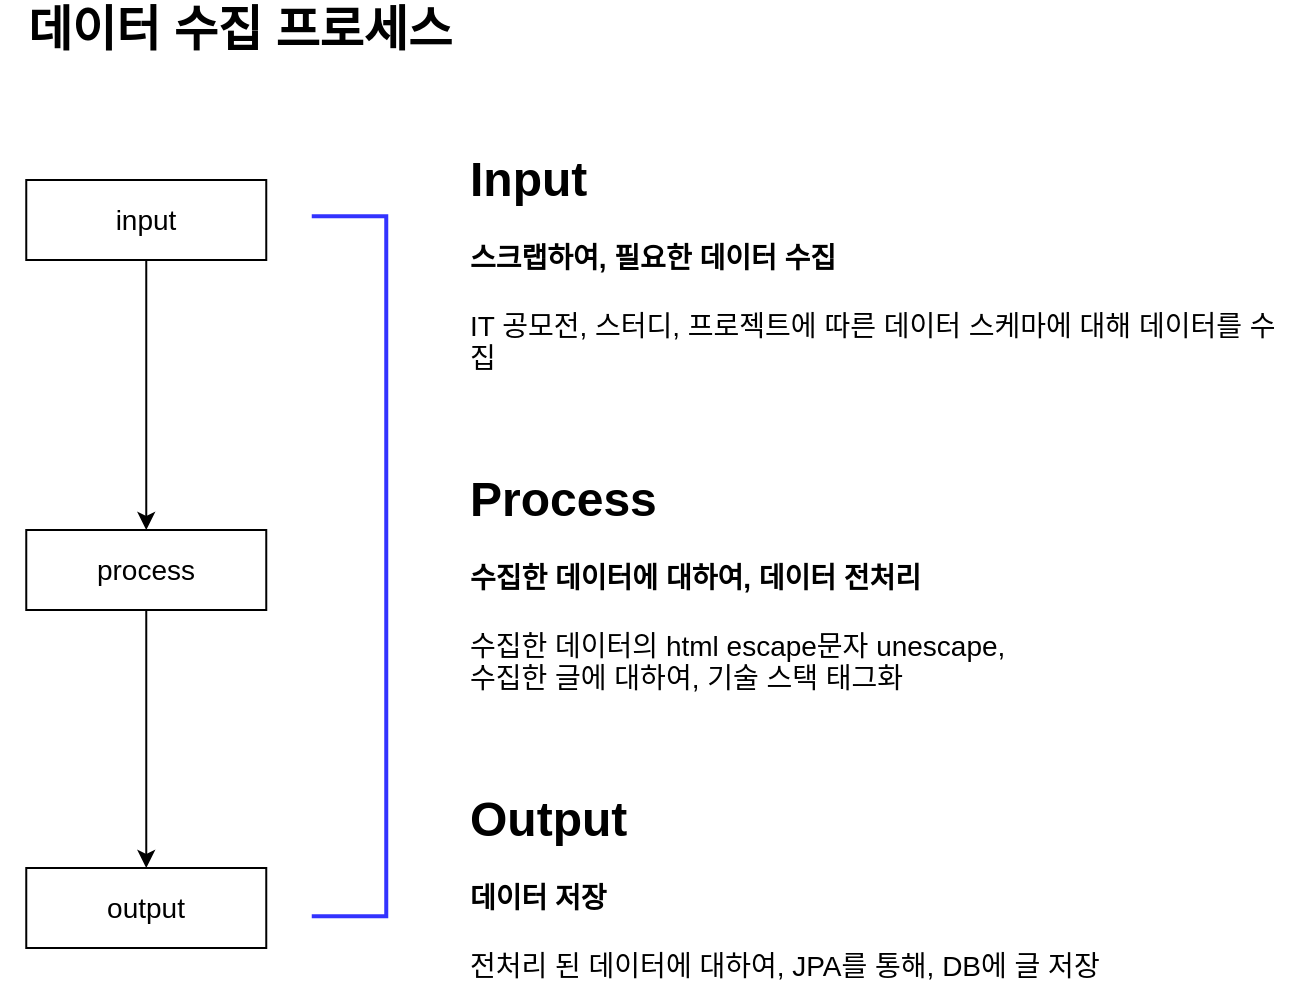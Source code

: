 <mxfile version="22.0.6" type="device">
  <diagram id="tF9ujNriHDNZFKITmosS" name="페이지-1">
    <mxGraphModel dx="957" dy="892" grid="1" gridSize="10" guides="1" tooltips="1" connect="1" arrows="1" fold="1" page="1" pageScale="1" pageWidth="827" pageHeight="1169" math="0" shadow="0">
      <root>
        <mxCell id="0" />
        <mxCell id="1" parent="0" />
        <mxCell id="z7QD32nlu3vgzuqyRWg1-1" value="&lt;font style=&quot;font-size: 24px;&quot;&gt;데이터 수집 프로세스&lt;/font&gt;" style="text;html=1;strokeColor=none;fillColor=none;align=center;verticalAlign=middle;whiteSpace=wrap;rounded=0;fontSize=20;fontStyle=1" vertex="1" parent="1">
          <mxGeometry x="150" y="30" width="240" height="30" as="geometry" />
        </mxCell>
        <mxCell id="z7QD32nlu3vgzuqyRWg1-5" style="edgeStyle=orthogonalEdgeStyle;rounded=0;orthogonalLoop=1;jettySize=auto;html=1;entryX=0.5;entryY=0;entryDx=0;entryDy=0;" edge="1" parent="1" source="z7QD32nlu3vgzuqyRWg1-2" target="z7QD32nlu3vgzuqyRWg1-3">
          <mxGeometry relative="1" as="geometry" />
        </mxCell>
        <mxCell id="z7QD32nlu3vgzuqyRWg1-2" value="input" style="rounded=0;whiteSpace=wrap;html=1;fontSize=14;" vertex="1" parent="1">
          <mxGeometry x="163.13" y="120" width="120" height="40" as="geometry" />
        </mxCell>
        <mxCell id="z7QD32nlu3vgzuqyRWg1-6" style="edgeStyle=orthogonalEdgeStyle;rounded=0;orthogonalLoop=1;jettySize=auto;html=1;entryX=0.5;entryY=0;entryDx=0;entryDy=0;" edge="1" parent="1" source="z7QD32nlu3vgzuqyRWg1-3" target="z7QD32nlu3vgzuqyRWg1-4">
          <mxGeometry relative="1" as="geometry" />
        </mxCell>
        <mxCell id="z7QD32nlu3vgzuqyRWg1-3" value="process" style="rounded=0;whiteSpace=wrap;html=1;fontSize=14;" vertex="1" parent="1">
          <mxGeometry x="163.13" y="295" width="120" height="40" as="geometry" />
        </mxCell>
        <mxCell id="z7QD32nlu3vgzuqyRWg1-4" value="output" style="rounded=0;whiteSpace=wrap;html=1;fontSize=14;" vertex="1" parent="1">
          <mxGeometry x="163.13" y="464" width="120" height="40" as="geometry" />
        </mxCell>
        <mxCell id="z7QD32nlu3vgzuqyRWg1-8" value="&lt;h1&gt;Input&lt;br&gt;&lt;/h1&gt;&lt;div&gt;&lt;font style=&quot;font-size: 14px;&quot;&gt;&lt;b&gt;스크랩하여, 필요한 데이터 수집&lt;/b&gt;&lt;/font&gt;&lt;/div&gt;&lt;div&gt;&lt;font style=&quot;font-size: 14px;&quot;&gt;&lt;b&gt;&lt;br&gt;&lt;/b&gt;&lt;/font&gt;&lt;/div&gt;&lt;div&gt;&lt;font style=&quot;font-size: 14px;&quot;&gt;IT 공모전, 스터디, 프로젝트에 따른 데이터 스케마에 대해 데이터를 수집 &lt;br&gt;&lt;/font&gt;&lt;/div&gt;" style="text;html=1;strokeColor=none;fillColor=none;spacing=5;spacingTop=-20;whiteSpace=wrap;overflow=hidden;rounded=0;" vertex="1" parent="1">
          <mxGeometry x="380" y="100" width="420" height="130" as="geometry" />
        </mxCell>
        <mxCell id="z7QD32nlu3vgzuqyRWg1-9" value="&lt;h1&gt;Process&lt;/h1&gt;&lt;div&gt;&lt;font style=&quot;font-size: 14px;&quot;&gt;&lt;b&gt;수집한 데이터에 대하여, 데이터 전처리&lt;br&gt;&lt;/b&gt;&lt;/font&gt;&lt;/div&gt;&lt;div&gt;&lt;font style=&quot;font-size: 14px;&quot;&gt;&lt;b&gt;&lt;br&gt;&lt;/b&gt;&lt;/font&gt;&lt;/div&gt;&lt;div style=&quot;font-size: 14px;&quot;&gt;&lt;font style=&quot;font-size: 14px;&quot;&gt;수집한 데이터의 html escape문자 unescape,&lt;/font&gt;&lt;/div&gt;&lt;div style=&quot;font-size: 14px;&quot;&gt;&lt;font style=&quot;font-size: 14px;&quot;&gt;수집한 글에 대하여, 기술 스택 태그화&lt;/font&gt;&lt;br&gt;&lt;/div&gt;" style="text;html=1;strokeColor=none;fillColor=none;spacing=5;spacingTop=-20;whiteSpace=wrap;overflow=hidden;rounded=0;" vertex="1" parent="1">
          <mxGeometry x="380" y="260" width="346" height="120" as="geometry" />
        </mxCell>
        <mxCell id="z7QD32nlu3vgzuqyRWg1-10" value="&lt;h1&gt;Output&lt;/h1&gt;&lt;div&gt;&lt;font style=&quot;font-size: 14px;&quot;&gt;&lt;b&gt;데이터 저장&lt;/b&gt;&lt;/font&gt;&lt;/div&gt;&lt;div&gt;&lt;font style=&quot;font-size: 14px;&quot;&gt;&lt;b&gt;&lt;br&gt;&lt;/b&gt;&lt;/font&gt;&lt;/div&gt;&lt;div&gt;&lt;font style=&quot;font-size: 14px;&quot;&gt;전처리 된 데이터에 대하여, JPA를 통해, DB에 글 저장&lt;/font&gt;&lt;/div&gt;&lt;div&gt;&lt;font style=&quot;font-size: 14px;&quot;&gt;&lt;br&gt;&lt;/font&gt;&lt;/div&gt;&lt;div&gt;&lt;font style=&quot;font-size: 14px;&quot;&gt;&lt;br&gt;&lt;/font&gt;&lt;/div&gt;" style="text;html=1;strokeColor=none;fillColor=none;spacing=5;spacingTop=-20;whiteSpace=wrap;overflow=hidden;rounded=0;" vertex="1" parent="1">
          <mxGeometry x="380" y="420" width="380" height="110" as="geometry" />
        </mxCell>
        <mxCell id="z7QD32nlu3vgzuqyRWg1-14" value="" style="shape=partialRectangle;whiteSpace=wrap;html=1;bottom=1;right=1;left=1;top=0;fillColor=none;routingCenterX=-0.5;rotation=-90;strokeColor=#3333FF;strokeWidth=2;" vertex="1" parent="1">
          <mxGeometry x="150" y="295" width="350" height="36.25" as="geometry" />
        </mxCell>
      </root>
    </mxGraphModel>
  </diagram>
</mxfile>
